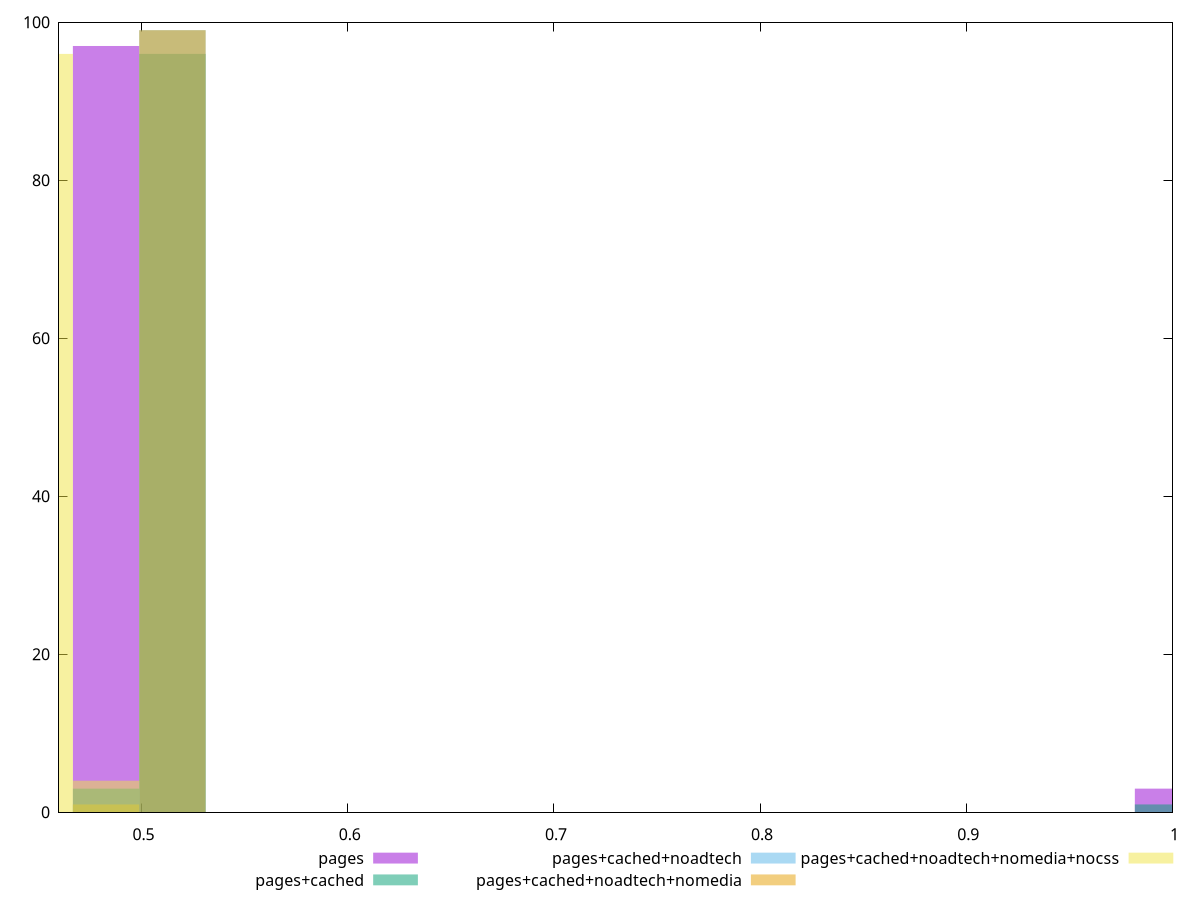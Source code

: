 reset

$pages <<EOF
0.9978327315440154 3
0.4828222894567817 97
EOF

$pagesCached <<EOF
0.9978327315440154 1
0.5150104420872338 96
0.4828222894567817 3
EOF

$pagesCachedNoadtech <<EOF
0.4828222894567817 1
0.5150104420872338 99
EOF

$pagesCachedNoadtechNomedia <<EOF
0.4828222894567817 1
0.5150104420872338 99
EOF

$pagesCachedNoadtechNomediaNocss <<EOF
0.4828222894567817 4
0.4506341368263296 96
EOF

set key outside below
set boxwidth 0.03218815263045211
set xrange [0.46:1]
set yrange [0:100]
set trange [0:100]
set style fill transparent solid 0.5 noborder
set terminal svg size 640, 530 enhanced background rgb 'white'
set output "report_00026_2021-02-22T21:38:55.199Z/uses-rel-preload/comparison/histogram/all_score.svg"

plot $pages title "pages" with boxes, \
     $pagesCached title "pages+cached" with boxes, \
     $pagesCachedNoadtech title "pages+cached+noadtech" with boxes, \
     $pagesCachedNoadtechNomedia title "pages+cached+noadtech+nomedia" with boxes, \
     $pagesCachedNoadtechNomediaNocss title "pages+cached+noadtech+nomedia+nocss" with boxes

reset
